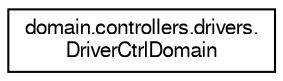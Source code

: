 digraph "Representación gráfica de la clase"
{
 // LATEX_PDF_SIZE
  edge [fontname="FreeSans",fontsize="10",labelfontname="FreeSans",labelfontsize="10"];
  node [fontname="FreeSans",fontsize="10",shape=record];
  rankdir="LR";
  Node0 [label="domain.controllers.drivers.\lDriverCtrlDomain",height=0.2,width=0.4,color="black", fillcolor="white", style="filled",URL="$classdomain_1_1controllers_1_1drivers_1_1_driver_ctrl_domain.html",tooltip="Clase DriverCtrlDomain que comprueba la correctividad de las funciones del controlador CtrlDomain."];
}
